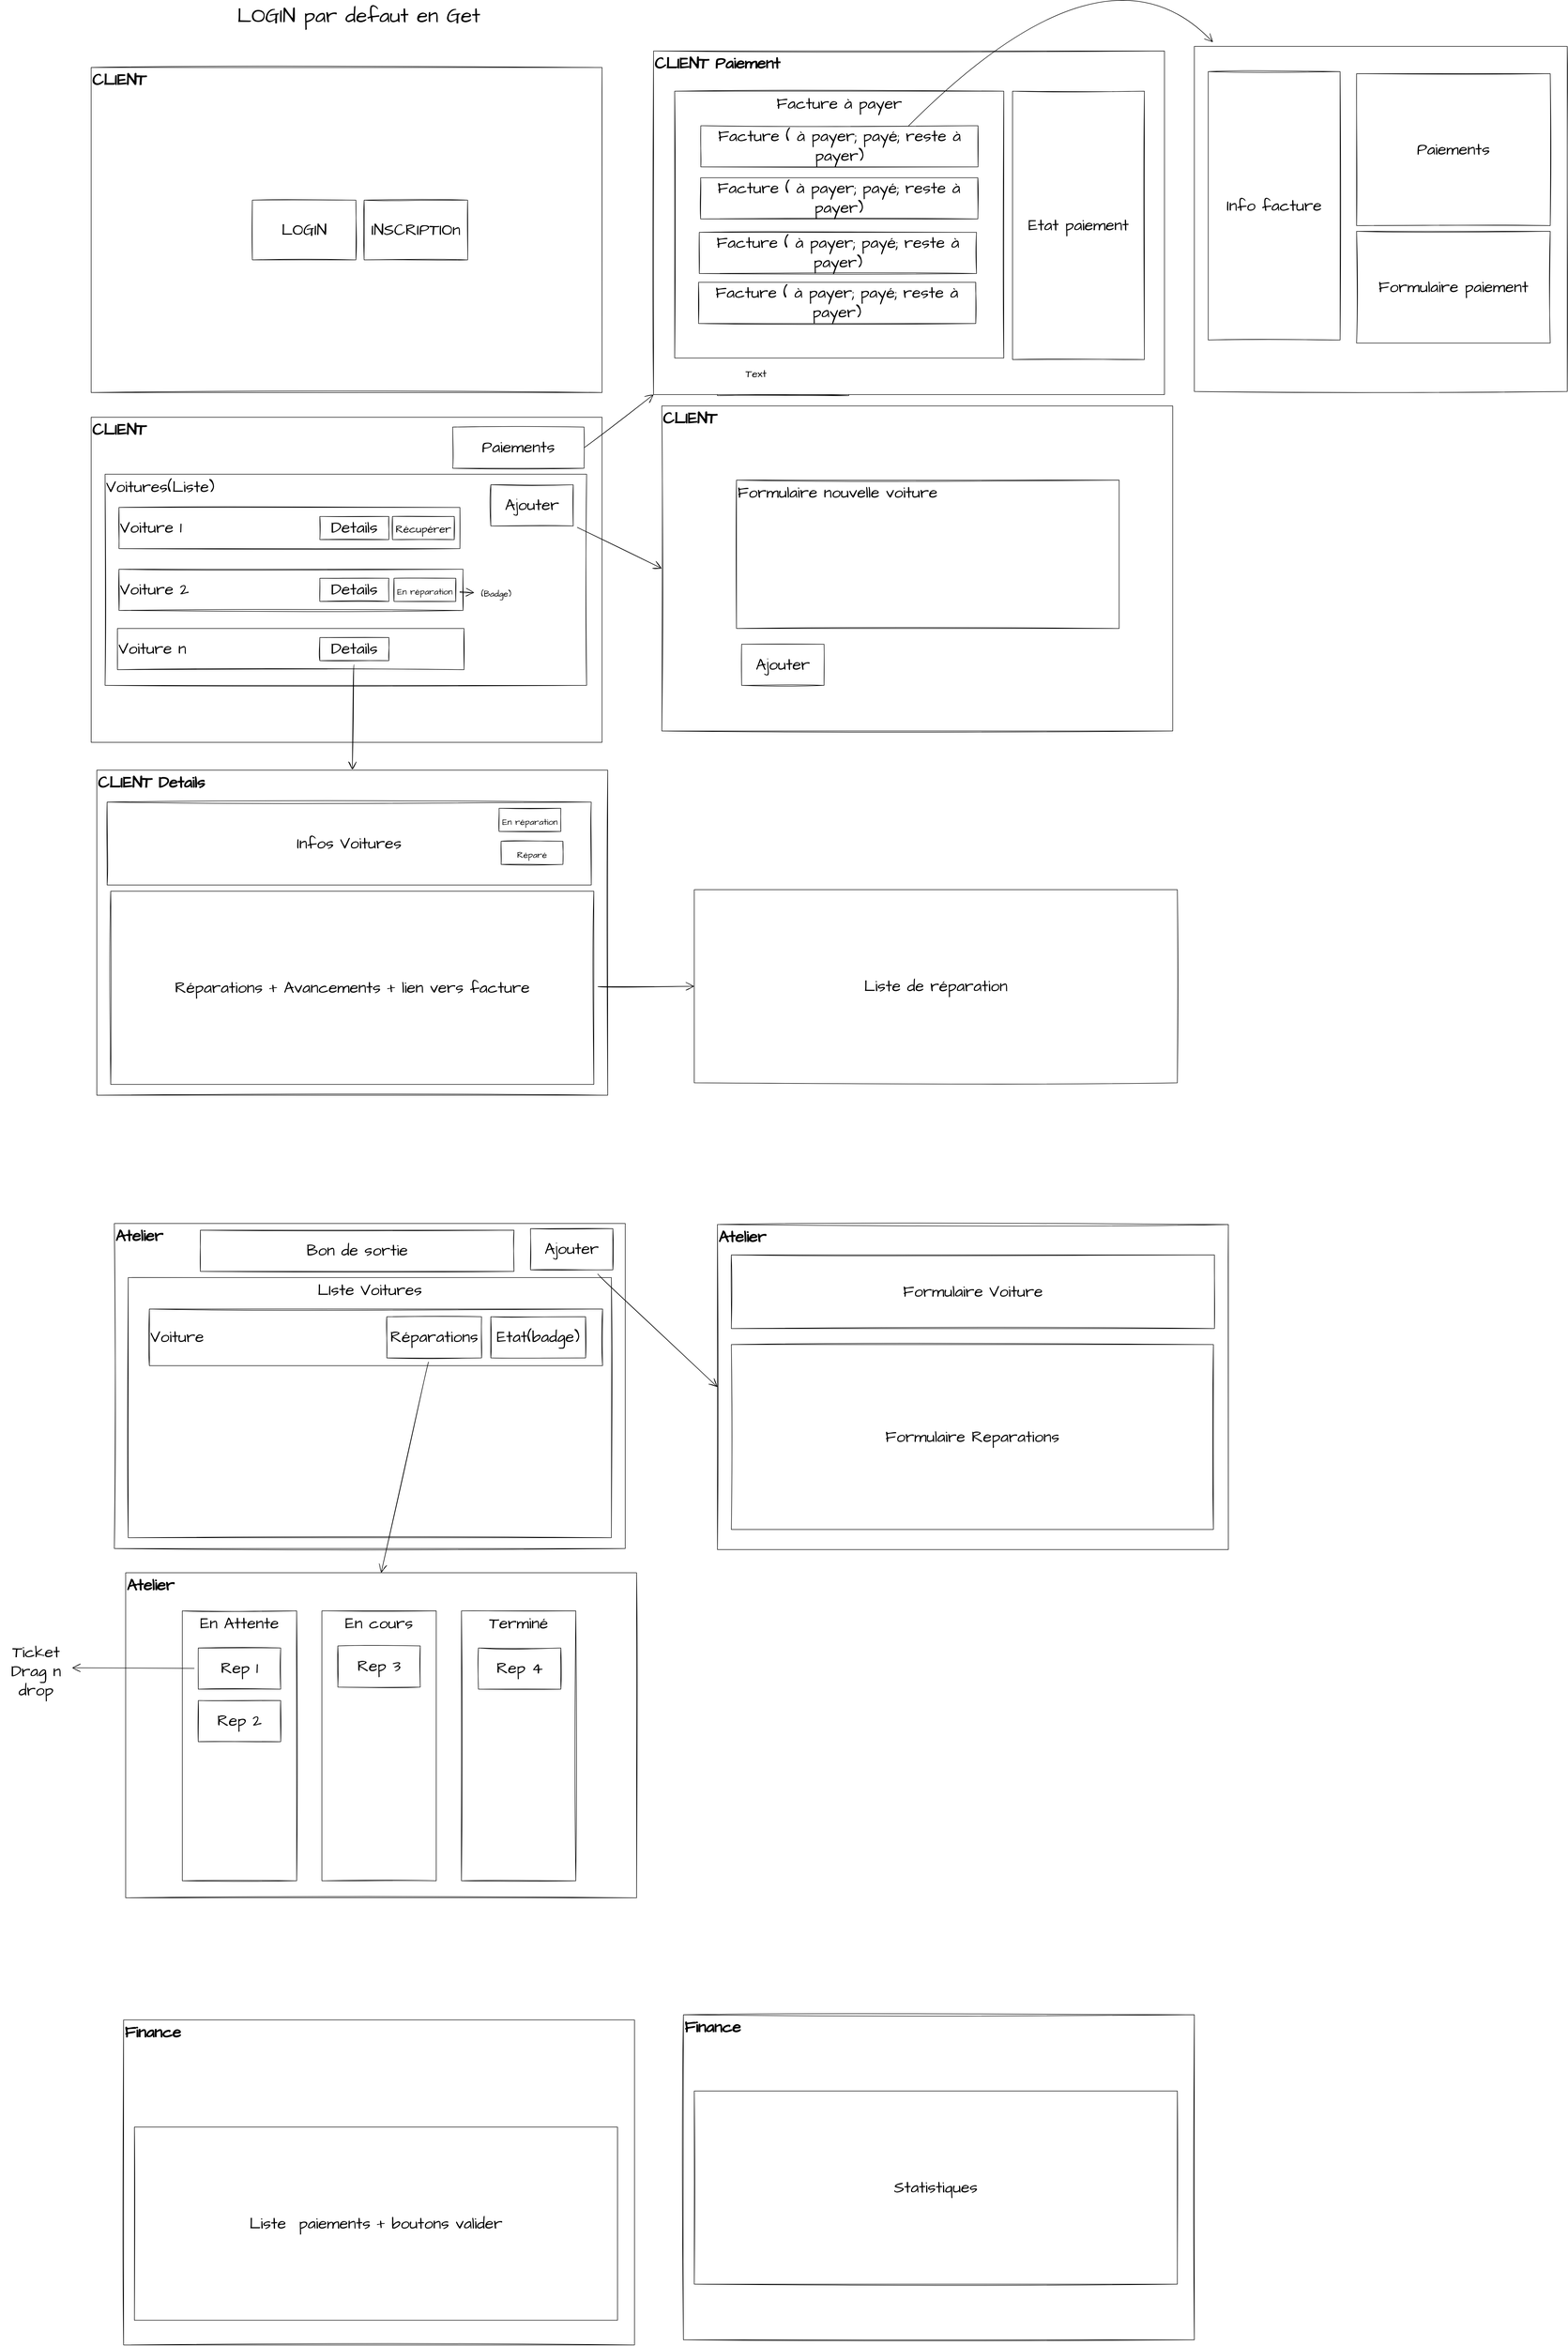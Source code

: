 <mxfile>
    <diagram id="-B6c6ZFNCtMjksHX68SP" name="Page-1">
        <mxGraphModel dx="4010" dy="1858" grid="0" gridSize="10" guides="1" tooltips="1" connect="1" arrows="1" fold="1" page="0" pageScale="1" pageWidth="1100" pageHeight="850" math="0" shadow="0">
            <root>
                <mxCell id="0"/>
                <mxCell id="1" parent="0"/>
                <mxCell id="13" value="&lt;b&gt;&lt;font style=&quot;font-size: 31px&quot;&gt;CLIENT&lt;/font&gt;&lt;/b&gt;" style="rounded=0;whiteSpace=wrap;html=1;sketch=1;hachureGap=4;fontFamily=Architects Daughter;fontSource=https%3A%2F%2Ffonts.googleapis.com%2Fcss%3Ffamily%3DArchitects%2BDaughter;fontSize=20;align=left;verticalAlign=top;" parent="1" vertex="1">
                    <mxGeometry x="-373" y="-43" width="992" height="631" as="geometry"/>
                </mxCell>
                <mxCell id="14" value="LOGIN" style="rounded=0;whiteSpace=wrap;html=1;sketch=1;hachureGap=4;fontFamily=Architects Daughter;fontSource=https%3A%2F%2Ffonts.googleapis.com%2Fcss%3Ffamily%3DArchitects%2BDaughter;fontSize=31;" parent="1" vertex="1">
                    <mxGeometry x="-60" y="214.5" width="201" height="116" as="geometry"/>
                </mxCell>
                <mxCell id="15" value="INSCRIPTIOn" style="rounded=0;whiteSpace=wrap;html=1;sketch=1;hachureGap=4;fontFamily=Architects Daughter;fontSource=https%3A%2F%2Ffonts.googleapis.com%2Fcss%3Ffamily%3DArchitects%2BDaughter;fontSize=31;" parent="1" vertex="1">
                    <mxGeometry x="157" y="214.5" width="201" height="116" as="geometry"/>
                </mxCell>
                <mxCell id="16" value="&lt;b&gt;&lt;font style=&quot;font-size: 31px&quot;&gt;CLIENT&lt;/font&gt;&lt;/b&gt;" style="rounded=0;whiteSpace=wrap;html=1;sketch=1;hachureGap=4;fontFamily=Architects Daughter;fontSource=https%3A%2F%2Ffonts.googleapis.com%2Fcss%3Ffamily%3DArchitects%2BDaughter;fontSize=20;align=left;verticalAlign=top;" parent="1" vertex="1">
                    <mxGeometry x="-373" y="636" width="992" height="631" as="geometry"/>
                </mxCell>
                <mxCell id="19" value="Voitures(Liste)" style="rounded=0;whiteSpace=wrap;html=1;sketch=1;hachureGap=4;fontFamily=Architects Daughter;fontSource=https%3A%2F%2Ffonts.googleapis.com%2Fcss%3Ffamily%3DArchitects%2BDaughter;fontSize=31;align=left;verticalAlign=top;" parent="1" vertex="1">
                    <mxGeometry x="-346" y="746.5" width="935" height="410" as="geometry"/>
                </mxCell>
                <mxCell id="20" value="Voiture 1" style="rounded=0;whiteSpace=wrap;html=1;sketch=1;hachureGap=4;fontFamily=Architects Daughter;fontSource=https%3A%2F%2Ffonts.googleapis.com%2Fcss%3Ffamily%3DArchitects%2BDaughter;fontSize=31;align=left;" parent="1" vertex="1">
                    <mxGeometry x="-319" y="811" width="662" height="80" as="geometry"/>
                </mxCell>
                <mxCell id="22" value="Voiture 2" style="rounded=0;whiteSpace=wrap;html=1;sketch=1;hachureGap=4;fontFamily=Architects Daughter;fontSource=https%3A%2F%2Ffonts.googleapis.com%2Fcss%3Ffamily%3DArchitects%2BDaughter;fontSize=31;align=left;" parent="1" vertex="1">
                    <mxGeometry x="-319" y="931" width="668" height="80" as="geometry"/>
                </mxCell>
                <mxCell id="23" value="Voiture n" style="rounded=0;whiteSpace=wrap;html=1;sketch=1;hachureGap=4;fontFamily=Architects Daughter;fontSource=https%3A%2F%2Ffonts.googleapis.com%2Fcss%3Ffamily%3DArchitects%2BDaughter;fontSize=31;align=left;" parent="1" vertex="1">
                    <mxGeometry x="-322" y="1046" width="673" height="80" as="geometry"/>
                </mxCell>
                <mxCell id="29" style="edgeStyle=none;curved=1;rounded=0;sketch=1;hachureGap=4;orthogonalLoop=1;jettySize=auto;html=1;fontFamily=Architects Daughter;fontSource=https%3A%2F%2Ffonts.googleapis.com%2Fcss%3Ffamily%3DArchitects%2BDaughter;fontSize=31;endArrow=open;startSize=14;endSize=14;sourcePerimeterSpacing=8;targetPerimeterSpacing=8;entryX=0;entryY=0.5;entryDx=0;entryDy=0;" parent="1" source="24" target="30" edge="1">
                    <mxGeometry relative="1" as="geometry"/>
                </mxCell>
                <mxCell id="24" value="Ajouter" style="rounded=0;whiteSpace=wrap;html=1;sketch=1;hachureGap=4;fontFamily=Architects Daughter;fontSource=https%3A%2F%2Ffonts.googleapis.com%2Fcss%3Ffamily%3DArchitects%2BDaughter;fontSize=31;" parent="1" vertex="1">
                    <mxGeometry x="403" y="767" width="160" height="80" as="geometry"/>
                </mxCell>
                <mxCell id="25" value="Details" style="rounded=0;whiteSpace=wrap;html=1;sketch=1;hachureGap=4;fontFamily=Architects Daughter;fontSource=https%3A%2F%2Ffonts.googleapis.com%2Fcss%3Ffamily%3DArchitects%2BDaughter;fontSize=31;" parent="1" vertex="1">
                    <mxGeometry x="71" y="828.5" width="134" height="45" as="geometry"/>
                </mxCell>
                <mxCell id="26" value="Details" style="rounded=0;whiteSpace=wrap;html=1;sketch=1;hachureGap=4;fontFamily=Architects Daughter;fontSource=https%3A%2F%2Ffonts.googleapis.com%2Fcss%3Ffamily%3DArchitects%2BDaughter;fontSize=31;" parent="1" vertex="1">
                    <mxGeometry x="71" y="948.5" width="134" height="45" as="geometry"/>
                </mxCell>
                <mxCell id="34" style="edgeStyle=none;curved=1;rounded=0;sketch=1;hachureGap=4;orthogonalLoop=1;jettySize=auto;html=1;fontFamily=Architects Daughter;fontSource=https%3A%2F%2Ffonts.googleapis.com%2Fcss%3Ffamily%3DArchitects%2BDaughter;fontSize=31;endArrow=open;startSize=14;endSize=14;sourcePerimeterSpacing=8;targetPerimeterSpacing=8;entryX=0.5;entryY=0;entryDx=0;entryDy=0;" parent="1" source="27" target="35" edge="1">
                    <mxGeometry relative="1" as="geometry"/>
                </mxCell>
                <mxCell id="27" value="Details" style="rounded=0;whiteSpace=wrap;html=1;sketch=1;hachureGap=4;fontFamily=Architects Daughter;fontSource=https%3A%2F%2Ffonts.googleapis.com%2Fcss%3Ffamily%3DArchitects%2BDaughter;fontSize=31;" parent="1" vertex="1">
                    <mxGeometry x="71" y="1063.5" width="134" height="45" as="geometry"/>
                </mxCell>
                <mxCell id="28" value="Ajouter" style="rounded=0;whiteSpace=wrap;html=1;sketch=1;hachureGap=4;fontFamily=Architects Daughter;fontSource=https%3A%2F%2Ffonts.googleapis.com%2Fcss%3Ffamily%3DArchitects%2BDaughter;fontSize=31;" parent="1" vertex="1">
                    <mxGeometry x="782" y="767" width="160" height="80" as="geometry"/>
                </mxCell>
                <mxCell id="30" value="&lt;b&gt;&lt;font style=&quot;font-size: 31px&quot;&gt;CLIENT&lt;/font&gt;&lt;/b&gt;" style="rounded=0;whiteSpace=wrap;html=1;sketch=1;hachureGap=4;fontFamily=Architects Daughter;fontSource=https%3A%2F%2Ffonts.googleapis.com%2Fcss%3Ffamily%3DArchitects%2BDaughter;fontSize=20;align=left;verticalAlign=top;" parent="1" vertex="1">
                    <mxGeometry x="735" y="614" width="992" height="631" as="geometry"/>
                </mxCell>
                <mxCell id="31" value="Formulaire nouvelle voiture" style="rounded=0;whiteSpace=wrap;html=1;sketch=1;hachureGap=4;fontFamily=Architects Daughter;fontSource=https%3A%2F%2Ffonts.googleapis.com%2Fcss%3Ffamily%3DArchitects%2BDaughter;fontSize=31;align=left;verticalAlign=top;" parent="1" vertex="1">
                    <mxGeometry x="880" y="758" width="743" height="288" as="geometry"/>
                </mxCell>
                <mxCell id="32" value="Ajouter" style="rounded=0;whiteSpace=wrap;html=1;sketch=1;hachureGap=4;fontFamily=Architects Daughter;fontSource=https%3A%2F%2Ffonts.googleapis.com%2Fcss%3Ffamily%3DArchitects%2BDaughter;fontSize=31;" parent="1" vertex="1">
                    <mxGeometry x="890" y="1076.5" width="160" height="80" as="geometry"/>
                </mxCell>
                <mxCell id="35" value="&lt;b&gt;&lt;font style=&quot;font-size: 31px&quot;&gt;CLIENT Details&lt;/font&gt;&lt;/b&gt;" style="rounded=0;whiteSpace=wrap;html=1;sketch=1;hachureGap=4;fontFamily=Architects Daughter;fontSource=https%3A%2F%2Ffonts.googleapis.com%2Fcss%3Ffamily%3DArchitects%2BDaughter;fontSize=20;align=left;verticalAlign=top;" parent="1" vertex="1">
                    <mxGeometry x="-362" y="1321" width="992" height="631" as="geometry"/>
                </mxCell>
                <mxCell id="36" value="Infos Voitures" style="rounded=0;whiteSpace=wrap;html=1;sketch=1;hachureGap=4;fontFamily=Architects Daughter;fontSource=https%3A%2F%2Ffonts.googleapis.com%2Fcss%3Ffamily%3DArchitects%2BDaughter;fontSize=31;align=center;" parent="1" vertex="1">
                    <mxGeometry x="-342" y="1383" width="940" height="161" as="geometry"/>
                </mxCell>
                <mxCell id="59" style="edgeStyle=none;curved=1;rounded=0;sketch=1;hachureGap=4;orthogonalLoop=1;jettySize=auto;html=1;entryX=0;entryY=0.5;entryDx=0;entryDy=0;fontFamily=Architects Daughter;fontSource=https%3A%2F%2Ffonts.googleapis.com%2Fcss%3Ffamily%3DArchitects%2BDaughter;fontSize=17;endArrow=open;startSize=14;endSize=14;sourcePerimeterSpacing=8;targetPerimeterSpacing=8;" parent="1" source="37" target="58" edge="1">
                    <mxGeometry relative="1" as="geometry"/>
                </mxCell>
                <mxCell id="37" value="Réparations + Avancements + lien vers facture" style="rounded=0;whiteSpace=wrap;html=1;sketch=1;hachureGap=4;fontFamily=Architects Daughter;fontSource=https%3A%2F%2Ffonts.googleapis.com%2Fcss%3Ffamily%3DArchitects%2BDaughter;fontSize=31;" parent="1" vertex="1">
                    <mxGeometry x="-335" y="1556" width="938" height="375" as="geometry"/>
                </mxCell>
                <mxCell id="41" style="edgeStyle=none;curved=1;rounded=0;sketch=1;hachureGap=4;orthogonalLoop=1;jettySize=auto;html=1;exitX=1;exitY=0.5;exitDx=0;exitDy=0;fontFamily=Architects Daughter;fontSource=https%3A%2F%2Ffonts.googleapis.com%2Fcss%3Ffamily%3DArchitects%2BDaughter;fontSize=31;endArrow=open;startSize=14;endSize=14;sourcePerimeterSpacing=8;targetPerimeterSpacing=8;entryX=0;entryY=1;entryDx=0;entryDy=0;" parent="1" source="39" target="42" edge="1">
                    <mxGeometry relative="1" as="geometry"/>
                </mxCell>
                <mxCell id="39" value="Paiements" style="rounded=0;whiteSpace=wrap;html=1;sketch=1;hachureGap=4;fontFamily=Architects Daughter;fontSource=https%3A%2F%2Ffonts.googleapis.com%2Fcss%3Ffamily%3DArchitects%2BDaughter;fontSize=31;" parent="1" vertex="1">
                    <mxGeometry x="329" y="655" width="255" height="80" as="geometry"/>
                </mxCell>
                <mxCell id="40" value="Paiements" style="rounded=0;whiteSpace=wrap;html=1;sketch=1;hachureGap=4;fontFamily=Architects Daughter;fontSource=https%3A%2F%2Ffonts.googleapis.com%2Fcss%3Ffamily%3DArchitects%2BDaughter;fontSize=31;" parent="1" vertex="1">
                    <mxGeometry x="843" y="514" width="255" height="80" as="geometry"/>
                </mxCell>
                <mxCell id="42" value="&lt;b&gt;&lt;font style=&quot;font-size: 31px&quot;&gt;CLIENT Paiement&lt;/font&gt;&lt;/b&gt;" style="rounded=0;whiteSpace=wrap;html=1;sketch=1;hachureGap=4;fontFamily=Architects Daughter;fontSource=https%3A%2F%2Ffonts.googleapis.com%2Fcss%3Ffamily%3DArchitects%2BDaughter;fontSize=20;align=left;verticalAlign=top;" parent="1" vertex="1">
                    <mxGeometry x="719" y="-75" width="992" height="667" as="geometry"/>
                </mxCell>
                <mxCell id="50" value="" style="group" parent="1" vertex="1" connectable="0">
                    <mxGeometry x="760" y="3" width="639" height="518" as="geometry"/>
                </mxCell>
                <mxCell id="43" value="Facture à payer" style="rounded=0;whiteSpace=wrap;html=1;sketch=1;hachureGap=4;fontFamily=Architects Daughter;fontSource=https%3A%2F%2Ffonts.googleapis.com%2Fcss%3Ffamily%3DArchitects%2BDaughter;fontSize=31;verticalAlign=top;" parent="50" vertex="1">
                    <mxGeometry width="639" height="518" as="geometry"/>
                </mxCell>
                <mxCell id="45" value="Facture ( à payer; payé; reste à payer)" style="rounded=0;whiteSpace=wrap;html=1;sketch=1;hachureGap=4;fontFamily=Architects Daughter;fontSource=https%3A%2F%2Ffonts.googleapis.com%2Fcss%3Ffamily%3DArchitects%2BDaughter;fontSize=31;" parent="50" vertex="1">
                    <mxGeometry x="50.738" y="67" width="538.26" height="80" as="geometry"/>
                </mxCell>
                <mxCell id="47" value="Facture ( à payer; payé; reste à payer)" style="rounded=0;whiteSpace=wrap;html=1;sketch=1;hachureGap=4;fontFamily=Architects Daughter;fontSource=https%3A%2F%2Ffonts.googleapis.com%2Fcss%3Ffamily%3DArchitects%2BDaughter;fontSize=31;" parent="50" vertex="1">
                    <mxGeometry x="50.37" y="168" width="538.26" height="80" as="geometry"/>
                </mxCell>
                <mxCell id="48" value="Facture ( à payer; payé; reste à payer)" style="rounded=0;whiteSpace=wrap;html=1;sketch=1;hachureGap=4;fontFamily=Architects Daughter;fontSource=https%3A%2F%2Ffonts.googleapis.com%2Fcss%3Ffamily%3DArchitects%2BDaughter;fontSize=31;" parent="50" vertex="1">
                    <mxGeometry x="47.796" y="274" width="538.26" height="80" as="geometry"/>
                </mxCell>
                <mxCell id="49" value="Facture ( à payer; payé; reste à payer)" style="rounded=0;whiteSpace=wrap;html=1;sketch=1;hachureGap=4;fontFamily=Architects Daughter;fontSource=https%3A%2F%2Ffonts.googleapis.com%2Fcss%3Ffamily%3DArchitects%2BDaughter;fontSize=31;" parent="50" vertex="1">
                    <mxGeometry x="46.326" y="371" width="538.26" height="80" as="geometry"/>
                </mxCell>
                <mxCell id="51" value="Etat paiement" style="rounded=0;whiteSpace=wrap;html=1;sketch=1;hachureGap=4;fontFamily=Architects Daughter;fontSource=https%3A%2F%2Ffonts.googleapis.com%2Fcss%3Ffamily%3DArchitects%2BDaughter;fontSize=31;align=center;verticalAlign=middle;" parent="1" vertex="1">
                    <mxGeometry x="1416" y="3" width="256" height="521" as="geometry"/>
                </mxCell>
                <mxCell id="52" value="&lt;font style=&quot;font-size: 21px&quot;&gt;Récupérer&lt;/font&gt;" style="rounded=0;whiteSpace=wrap;html=1;sketch=1;hachureGap=4;fontFamily=Architects Daughter;fontSource=https%3A%2F%2Ffonts.googleapis.com%2Fcss%3Ffamily%3DArchitects%2BDaughter;fontSize=31;" parent="1" vertex="1">
                    <mxGeometry x="212" y="828.5" width="120" height="45" as="geometry"/>
                </mxCell>
                <mxCell id="55" style="edgeStyle=none;curved=1;rounded=0;sketch=1;hachureGap=4;orthogonalLoop=1;jettySize=auto;html=1;fontFamily=Architects Daughter;fontSource=https%3A%2F%2Ffonts.googleapis.com%2Fcss%3Ffamily%3DArchitects%2BDaughter;fontSize=17;endArrow=open;startSize=14;endSize=14;sourcePerimeterSpacing=8;targetPerimeterSpacing=8;" parent="1" source="53" target="54" edge="1">
                    <mxGeometry relative="1" as="geometry"/>
                </mxCell>
                <mxCell id="53" value="&lt;font style=&quot;font-size: 17px&quot;&gt;En réparation&lt;/font&gt;" style="rounded=0;whiteSpace=wrap;html=1;sketch=1;hachureGap=4;fontFamily=Architects Daughter;fontSource=https%3A%2F%2Ffonts.googleapis.com%2Fcss%3Ffamily%3DArchitects%2BDaughter;fontSize=31;" parent="1" vertex="1">
                    <mxGeometry x="215" y="948.5" width="120" height="45" as="geometry"/>
                </mxCell>
                <mxCell id="54" value="(Badge)" style="text;html=1;align=center;verticalAlign=middle;resizable=0;points=[];autosize=1;strokeColor=none;fillColor=none;sketch=1;hachureGap=4;fontFamily=Architects Daughter;fontSource=https%3A%2F%2Ffonts.googleapis.com%2Fcss%3Ffamily%3DArchitects%2BDaughter;fontSize=17;" parent="1" vertex="1">
                    <mxGeometry x="379" y="967" width="68" height="24" as="geometry"/>
                </mxCell>
                <mxCell id="56" value="&lt;font style=&quot;font-size: 17px&quot;&gt;En réparation&lt;/font&gt;" style="rounded=0;whiteSpace=wrap;html=1;sketch=1;hachureGap=4;fontFamily=Architects Daughter;fontSource=https%3A%2F%2Ffonts.googleapis.com%2Fcss%3Ffamily%3DArchitects%2BDaughter;fontSize=31;" parent="1" vertex="1">
                    <mxGeometry x="419" y="1395" width="120" height="45" as="geometry"/>
                </mxCell>
                <mxCell id="57" value="&lt;font style=&quot;font-size: 17px&quot;&gt;Réparé&lt;/font&gt;" style="rounded=0;whiteSpace=wrap;html=1;sketch=1;hachureGap=4;fontFamily=Architects Daughter;fontSource=https%3A%2F%2Ffonts.googleapis.com%2Fcss%3Ffamily%3DArchitects%2BDaughter;fontSize=31;" parent="1" vertex="1">
                    <mxGeometry x="423" y="1459" width="120" height="45" as="geometry"/>
                </mxCell>
                <mxCell id="58" value="Liste de réparation" style="rounded=0;whiteSpace=wrap;html=1;sketch=1;hachureGap=4;fontFamily=Architects Daughter;fontSource=https%3A%2F%2Ffonts.googleapis.com%2Fcss%3Ffamily%3DArchitects%2BDaughter;fontSize=31;" parent="1" vertex="1">
                    <mxGeometry x="798" y="1553" width="938" height="375" as="geometry"/>
                </mxCell>
                <mxCell id="60" value="&lt;b&gt;&lt;font style=&quot;font-size: 31px&quot;&gt;Atelier&lt;/font&gt;&lt;/b&gt;" style="rounded=0;whiteSpace=wrap;html=1;sketch=1;hachureGap=4;fontFamily=Architects Daughter;fontSource=https%3A%2F%2Ffonts.googleapis.com%2Fcss%3Ffamily%3DArchitects%2BDaughter;fontSize=20;align=left;verticalAlign=top;" parent="1" vertex="1">
                    <mxGeometry x="-328" y="2201" width="992" height="631" as="geometry"/>
                </mxCell>
                <mxCell id="62" value="LIste Voitures" style="rounded=0;whiteSpace=wrap;html=1;sketch=1;hachureGap=4;fontFamily=Architects Daughter;fontSource=https%3A%2F%2Ffonts.googleapis.com%2Fcss%3Ffamily%3DArchitects%2BDaughter;fontSize=31;verticalAlign=top;" parent="1" vertex="1">
                    <mxGeometry x="-301" y="2306" width="938" height="505" as="geometry"/>
                </mxCell>
                <mxCell id="67" style="edgeStyle=none;curved=1;rounded=0;sketch=1;hachureGap=4;orthogonalLoop=1;jettySize=auto;html=1;entryX=0;entryY=0.5;entryDx=0;entryDy=0;fontFamily=Architects Daughter;fontSource=https%3A%2F%2Ffonts.googleapis.com%2Fcss%3Ffamily%3DArchitects%2BDaughter;fontSize=31;endArrow=open;startSize=14;endSize=14;sourcePerimeterSpacing=8;targetPerimeterSpacing=8;" parent="1" source="65" target="66" edge="1">
                    <mxGeometry relative="1" as="geometry"/>
                </mxCell>
                <mxCell id="65" value="Ajouter" style="rounded=0;whiteSpace=wrap;html=1;sketch=1;hachureGap=4;fontFamily=Architects Daughter;fontSource=https%3A%2F%2Ffonts.googleapis.com%2Fcss%3Ffamily%3DArchitects%2BDaughter;fontSize=31;" parent="1" vertex="1">
                    <mxGeometry x="480" y="2211" width="160" height="80" as="geometry"/>
                </mxCell>
                <mxCell id="66" value="&lt;b&gt;&lt;font style=&quot;font-size: 31px&quot;&gt;Atelier&lt;/font&gt;&lt;/b&gt;" style="rounded=0;whiteSpace=wrap;html=1;sketch=1;hachureGap=4;fontFamily=Architects Daughter;fontSource=https%3A%2F%2Ffonts.googleapis.com%2Fcss%3Ffamily%3DArchitects%2BDaughter;fontSize=20;align=left;verticalAlign=top;" parent="1" vertex="1">
                    <mxGeometry x="843" y="2203" width="992" height="631" as="geometry"/>
                </mxCell>
                <mxCell id="68" value="Formulaire Voiture" style="rounded=0;whiteSpace=wrap;html=1;sketch=1;hachureGap=4;fontFamily=Architects Daughter;fontSource=https%3A%2F%2Ffonts.googleapis.com%2Fcss%3Ffamily%3DArchitects%2BDaughter;fontSize=31;" parent="1" vertex="1">
                    <mxGeometry x="870" y="2262" width="938" height="143" as="geometry"/>
                </mxCell>
                <mxCell id="69" value="Formulaire Reparations" style="rounded=0;whiteSpace=wrap;html=1;sketch=1;hachureGap=4;fontFamily=Architects Daughter;fontSource=https%3A%2F%2Ffonts.googleapis.com%2Fcss%3Ffamily%3DArchitects%2BDaughter;fontSize=31;" parent="1" vertex="1">
                    <mxGeometry x="870" y="2436" width="936" height="359" as="geometry"/>
                </mxCell>
                <mxCell id="70" value="Voiture" style="rounded=0;whiteSpace=wrap;html=1;sketch=1;hachureGap=4;fontFamily=Architects Daughter;fontSource=https%3A%2F%2Ffonts.googleapis.com%2Fcss%3Ffamily%3DArchitects%2BDaughter;fontSize=31;align=left;" parent="1" vertex="1">
                    <mxGeometry x="-260" y="2367" width="880" height="110" as="geometry"/>
                </mxCell>
                <mxCell id="73" style="edgeStyle=none;curved=1;rounded=0;sketch=1;hachureGap=4;orthogonalLoop=1;jettySize=auto;html=1;fontFamily=Architects Daughter;fontSource=https%3A%2F%2Ffonts.googleapis.com%2Fcss%3Ffamily%3DArchitects%2BDaughter;fontSize=31;endArrow=open;startSize=14;endSize=14;sourcePerimeterSpacing=8;targetPerimeterSpacing=8;entryX=0.5;entryY=0;entryDx=0;entryDy=0;" parent="1" source="71" target="74" edge="1">
                    <mxGeometry relative="1" as="geometry"/>
                </mxCell>
                <mxCell id="71" value="Réparations" style="rounded=0;whiteSpace=wrap;html=1;sketch=1;hachureGap=4;fontFamily=Architects Daughter;fontSource=https%3A%2F%2Ffonts.googleapis.com%2Fcss%3Ffamily%3DArchitects%2BDaughter;fontSize=31;" parent="1" vertex="1">
                    <mxGeometry x="201" y="2382" width="184" height="80" as="geometry"/>
                </mxCell>
                <mxCell id="72" value="Réparations" style="rounded=0;whiteSpace=wrap;html=1;sketch=1;hachureGap=4;fontFamily=Architects Daughter;fontSource=https%3A%2F%2Ffonts.googleapis.com%2Fcss%3Ffamily%3DArchitects%2BDaughter;fontSize=31;" parent="1" vertex="1">
                    <mxGeometry x="94" y="2922" width="184" height="80" as="geometry"/>
                </mxCell>
                <mxCell id="74" value="&lt;b&gt;&lt;font style=&quot;font-size: 31px&quot;&gt;Atelier&lt;/font&gt;&lt;/b&gt;" style="rounded=0;whiteSpace=wrap;html=1;sketch=1;hachureGap=4;fontFamily=Architects Daughter;fontSource=https%3A%2F%2Ffonts.googleapis.com%2Fcss%3Ffamily%3DArchitects%2BDaughter;fontSize=20;align=left;verticalAlign=top;" parent="1" vertex="1">
                    <mxGeometry x="-306" y="2879" width="992" height="631" as="geometry"/>
                </mxCell>
                <mxCell id="75" value="En Attente" style="rounded=0;whiteSpace=wrap;html=1;sketch=1;hachureGap=4;fontFamily=Architects Daughter;fontSource=https%3A%2F%2Ffonts.googleapis.com%2Fcss%3Ffamily%3DArchitects%2BDaughter;fontSize=31;verticalAlign=top;" parent="1" vertex="1">
                    <mxGeometry x="-196" y="2953" width="222" height="524" as="geometry"/>
                </mxCell>
                <mxCell id="76" value="Terminé" style="rounded=0;whiteSpace=wrap;html=1;sketch=1;hachureGap=4;fontFamily=Architects Daughter;fontSource=https%3A%2F%2Ffonts.googleapis.com%2Fcss%3Ffamily%3DArchitects%2BDaughter;fontSize=31;verticalAlign=top;" parent="1" vertex="1">
                    <mxGeometry x="346" y="2953" width="222" height="524" as="geometry"/>
                </mxCell>
                <mxCell id="77" value="En cours" style="rounded=0;whiteSpace=wrap;html=1;sketch=1;hachureGap=4;fontFamily=Architects Daughter;fontSource=https%3A%2F%2Ffonts.googleapis.com%2Fcss%3Ffamily%3DArchitects%2BDaughter;fontSize=31;verticalAlign=top;" parent="1" vertex="1">
                    <mxGeometry x="75" y="2953" width="222" height="524" as="geometry"/>
                </mxCell>
                <mxCell id="81" style="edgeStyle=none;curved=1;rounded=0;sketch=1;hachureGap=4;orthogonalLoop=1;jettySize=auto;html=1;fontFamily=Architects Daughter;fontSource=https%3A%2F%2Ffonts.googleapis.com%2Fcss%3Ffamily%3DArchitects%2BDaughter;fontSize=31;endArrow=open;startSize=14;endSize=14;sourcePerimeterSpacing=8;targetPerimeterSpacing=8;entryX=1;entryY=0.25;entryDx=0;entryDy=0;" parent="1" source="78" target="82" edge="1">
                    <mxGeometry relative="1" as="geometry">
                        <mxPoint x="-365" y="3068.804" as="targetPoint"/>
                    </mxGeometry>
                </mxCell>
                <mxCell id="78" value="Rep 1" style="rounded=0;whiteSpace=wrap;html=1;sketch=1;hachureGap=4;fontFamily=Architects Daughter;fontSource=https%3A%2F%2Ffonts.googleapis.com%2Fcss%3Ffamily%3DArchitects%2BDaughter;fontSize=31;" parent="1" vertex="1">
                    <mxGeometry x="-165" y="3025" width="160" height="80" as="geometry"/>
                </mxCell>
                <mxCell id="79" value="Rep 2" style="rounded=0;whiteSpace=wrap;html=1;sketch=1;hachureGap=4;fontFamily=Architects Daughter;fontSource=https%3A%2F%2Ffonts.googleapis.com%2Fcss%3Ffamily%3DArchitects%2BDaughter;fontSize=31;" parent="1" vertex="1">
                    <mxGeometry x="-165" y="3127" width="160" height="80" as="geometry"/>
                </mxCell>
                <mxCell id="82" value="Ticket Drag n drop" style="text;strokeColor=none;fillColor=none;html=1;align=center;verticalAlign=middle;whiteSpace=wrap;rounded=0;sketch=1;hachureGap=4;fontFamily=Architects Daughter;fontSource=https%3A%2F%2Ffonts.googleapis.com%2Fcss%3Ffamily%3DArchitects%2BDaughter;fontSize=31;" parent="1" vertex="1">
                    <mxGeometry x="-550" y="3056" width="140" height="30" as="geometry"/>
                </mxCell>
                <mxCell id="83" value="Rep 3" style="rounded=0;whiteSpace=wrap;html=1;sketch=1;hachureGap=4;fontFamily=Architects Daughter;fontSource=https%3A%2F%2Ffonts.googleapis.com%2Fcss%3Ffamily%3DArchitects%2BDaughter;fontSize=31;" parent="1" vertex="1">
                    <mxGeometry x="106" y="3021" width="160" height="80" as="geometry"/>
                </mxCell>
                <mxCell id="84" value="Rep 4" style="rounded=0;whiteSpace=wrap;html=1;sketch=1;hachureGap=4;fontFamily=Architects Daughter;fontSource=https%3A%2F%2Ffonts.googleapis.com%2Fcss%3Ffamily%3DArchitects%2BDaughter;fontSize=31;" parent="1" vertex="1">
                    <mxGeometry x="379" y="3025" width="160" height="80" as="geometry"/>
                </mxCell>
                <mxCell id="85" value="" style="rounded=0;whiteSpace=wrap;html=1;sketch=1;hachureGap=4;fontFamily=Architects Daughter;fontSource=https%3A%2F%2Ffonts.googleapis.com%2Fcss%3Ffamily%3DArchitects%2BDaughter;fontSize=31;" parent="1" vertex="1">
                    <mxGeometry x="1769" y="-84" width="724" height="670" as="geometry"/>
                </mxCell>
                <mxCell id="86" style="edgeStyle=none;curved=1;rounded=0;sketch=1;hachureGap=4;orthogonalLoop=1;jettySize=auto;html=1;fontFamily=Architects Daughter;fontSource=https%3A%2F%2Ffonts.googleapis.com%2Fcss%3Ffamily%3DArchitects%2BDaughter;fontSize=31;endArrow=open;startSize=14;endSize=14;sourcePerimeterSpacing=8;targetPerimeterSpacing=8;exitX=0.75;exitY=0;exitDx=0;exitDy=0;" parent="1" source="45" target="85" edge="1">
                    <mxGeometry relative="1" as="geometry">
                        <Array as="points">
                            <mxPoint x="1596" y="-312"/>
                        </Array>
                    </mxGeometry>
                </mxCell>
                <mxCell id="87" value="Info facture" style="rounded=0;whiteSpace=wrap;html=1;sketch=1;hachureGap=4;fontFamily=Architects Daughter;fontSource=https%3A%2F%2Ffonts.googleapis.com%2Fcss%3Ffamily%3DArchitects%2BDaughter;fontSize=31;align=center;verticalAlign=middle;" parent="1" vertex="1">
                    <mxGeometry x="1796" y="-35" width="256" height="521" as="geometry"/>
                </mxCell>
                <mxCell id="88" value="Paiements" style="rounded=0;whiteSpace=wrap;html=1;sketch=1;hachureGap=4;fontFamily=Architects Daughter;fontSource=https%3A%2F%2Ffonts.googleapis.com%2Fcss%3Ffamily%3DArchitects%2BDaughter;fontSize=31;align=center;verticalAlign=middle;" parent="1" vertex="1">
                    <mxGeometry x="2084" y="-31" width="376" height="295" as="geometry"/>
                </mxCell>
                <mxCell id="89" value="Formulaire paiement" style="rounded=0;whiteSpace=wrap;html=1;sketch=1;hachureGap=4;fontFamily=Architects Daughter;fontSource=https%3A%2F%2Ffonts.googleapis.com%2Fcss%3Ffamily%3DArchitects%2BDaughter;fontSize=31;align=center;verticalAlign=middle;" parent="1" vertex="1">
                    <mxGeometry x="2084" y="275" width="376" height="217" as="geometry"/>
                </mxCell>
                <mxCell id="90" value="Etat(badge)" style="rounded=0;whiteSpace=wrap;html=1;sketch=1;hachureGap=4;fontFamily=Architects Daughter;fontSource=https%3A%2F%2Ffonts.googleapis.com%2Fcss%3Ffamily%3DArchitects%2BDaughter;fontSize=31;" parent="1" vertex="1">
                    <mxGeometry x="403" y="2382" width="184" height="80" as="geometry"/>
                </mxCell>
                <mxCell id="93" value="Bon de sortie" style="rounded=0;whiteSpace=wrap;html=1;sketch=1;hachureGap=4;fontFamily=Architects Daughter;fontSource=https%3A%2F%2Ffonts.googleapis.com%2Fcss%3Ffamily%3DArchitects%2BDaughter;fontSize=31;" parent="1" vertex="1">
                    <mxGeometry x="-161" y="2214" width="609" height="80" as="geometry"/>
                </mxCell>
                <mxCell id="94" value="&lt;b&gt;&lt;font style=&quot;font-size: 31px&quot;&gt;Finance&lt;/font&gt;&lt;/b&gt;" style="rounded=0;whiteSpace=wrap;html=1;sketch=1;hachureGap=4;fontFamily=Architects Daughter;fontSource=https%3A%2F%2Ffonts.googleapis.com%2Fcss%3Ffamily%3DArchitects%2BDaughter;fontSize=20;align=left;verticalAlign=top;" parent="1" vertex="1">
                    <mxGeometry x="-310" y="3747" width="992" height="631" as="geometry"/>
                </mxCell>
                <mxCell id="95" value="Liste&amp;nbsp; paiements + boutons valider" style="rounded=0;whiteSpace=wrap;html=1;sketch=1;hachureGap=4;fontFamily=Architects Daughter;fontSource=https%3A%2F%2Ffonts.googleapis.com%2Fcss%3Ffamily%3DArchitects%2BDaughter;fontSize=31;" parent="1" vertex="1">
                    <mxGeometry x="-289" y="3955" width="938" height="375" as="geometry"/>
                </mxCell>
                <mxCell id="96" value="&lt;b&gt;&lt;font style=&quot;font-size: 31px&quot;&gt;Finance&lt;/font&gt;&lt;/b&gt;" style="rounded=0;whiteSpace=wrap;html=1;sketch=1;hachureGap=4;fontFamily=Architects Daughter;fontSource=https%3A%2F%2Ffonts.googleapis.com%2Fcss%3Ffamily%3DArchitects%2BDaughter;fontSize=20;align=left;verticalAlign=top;" parent="1" vertex="1">
                    <mxGeometry x="777" y="3737" width="992" height="631" as="geometry"/>
                </mxCell>
                <mxCell id="97" value="Statistiques" style="rounded=0;whiteSpace=wrap;html=1;sketch=1;hachureGap=4;fontFamily=Architects Daughter;fontSource=https%3A%2F%2Ffonts.googleapis.com%2Fcss%3Ffamily%3DArchitects%2BDaughter;fontSize=31;" parent="1" vertex="1">
                    <mxGeometry x="798" y="3885" width="938" height="375" as="geometry"/>
                </mxCell>
                <mxCell id="98" value="Text" style="text;strokeColor=none;fillColor=none;html=1;align=center;verticalAlign=middle;whiteSpace=wrap;rounded=0;sketch=1;hachureGap=4;fontFamily=Architects Daughter;fontSource=https%3A%2F%2Ffonts.googleapis.com%2Fcss%3Ffamily%3DArchitects%2BDaughter;fontSize=20;" vertex="1" parent="1">
                    <mxGeometry x="888" y="536" width="60" height="30" as="geometry"/>
                </mxCell>
                <mxCell id="99" value="LOGIN par defaut en Get" style="text;strokeColor=none;fillColor=none;html=1;align=center;verticalAlign=middle;whiteSpace=wrap;rounded=0;sketch=1;hachureGap=4;fontFamily=Architects Daughter;fontSource=https%3A%2F%2Ffonts.googleapis.com%2Fcss%3Ffamily%3DArchitects%2BDaughter;fontSize=40;" vertex="1" parent="1">
                    <mxGeometry x="-236" y="-158" width="765" height="30" as="geometry"/>
                </mxCell>
            </root>
        </mxGraphModel>
    </diagram>
</mxfile>